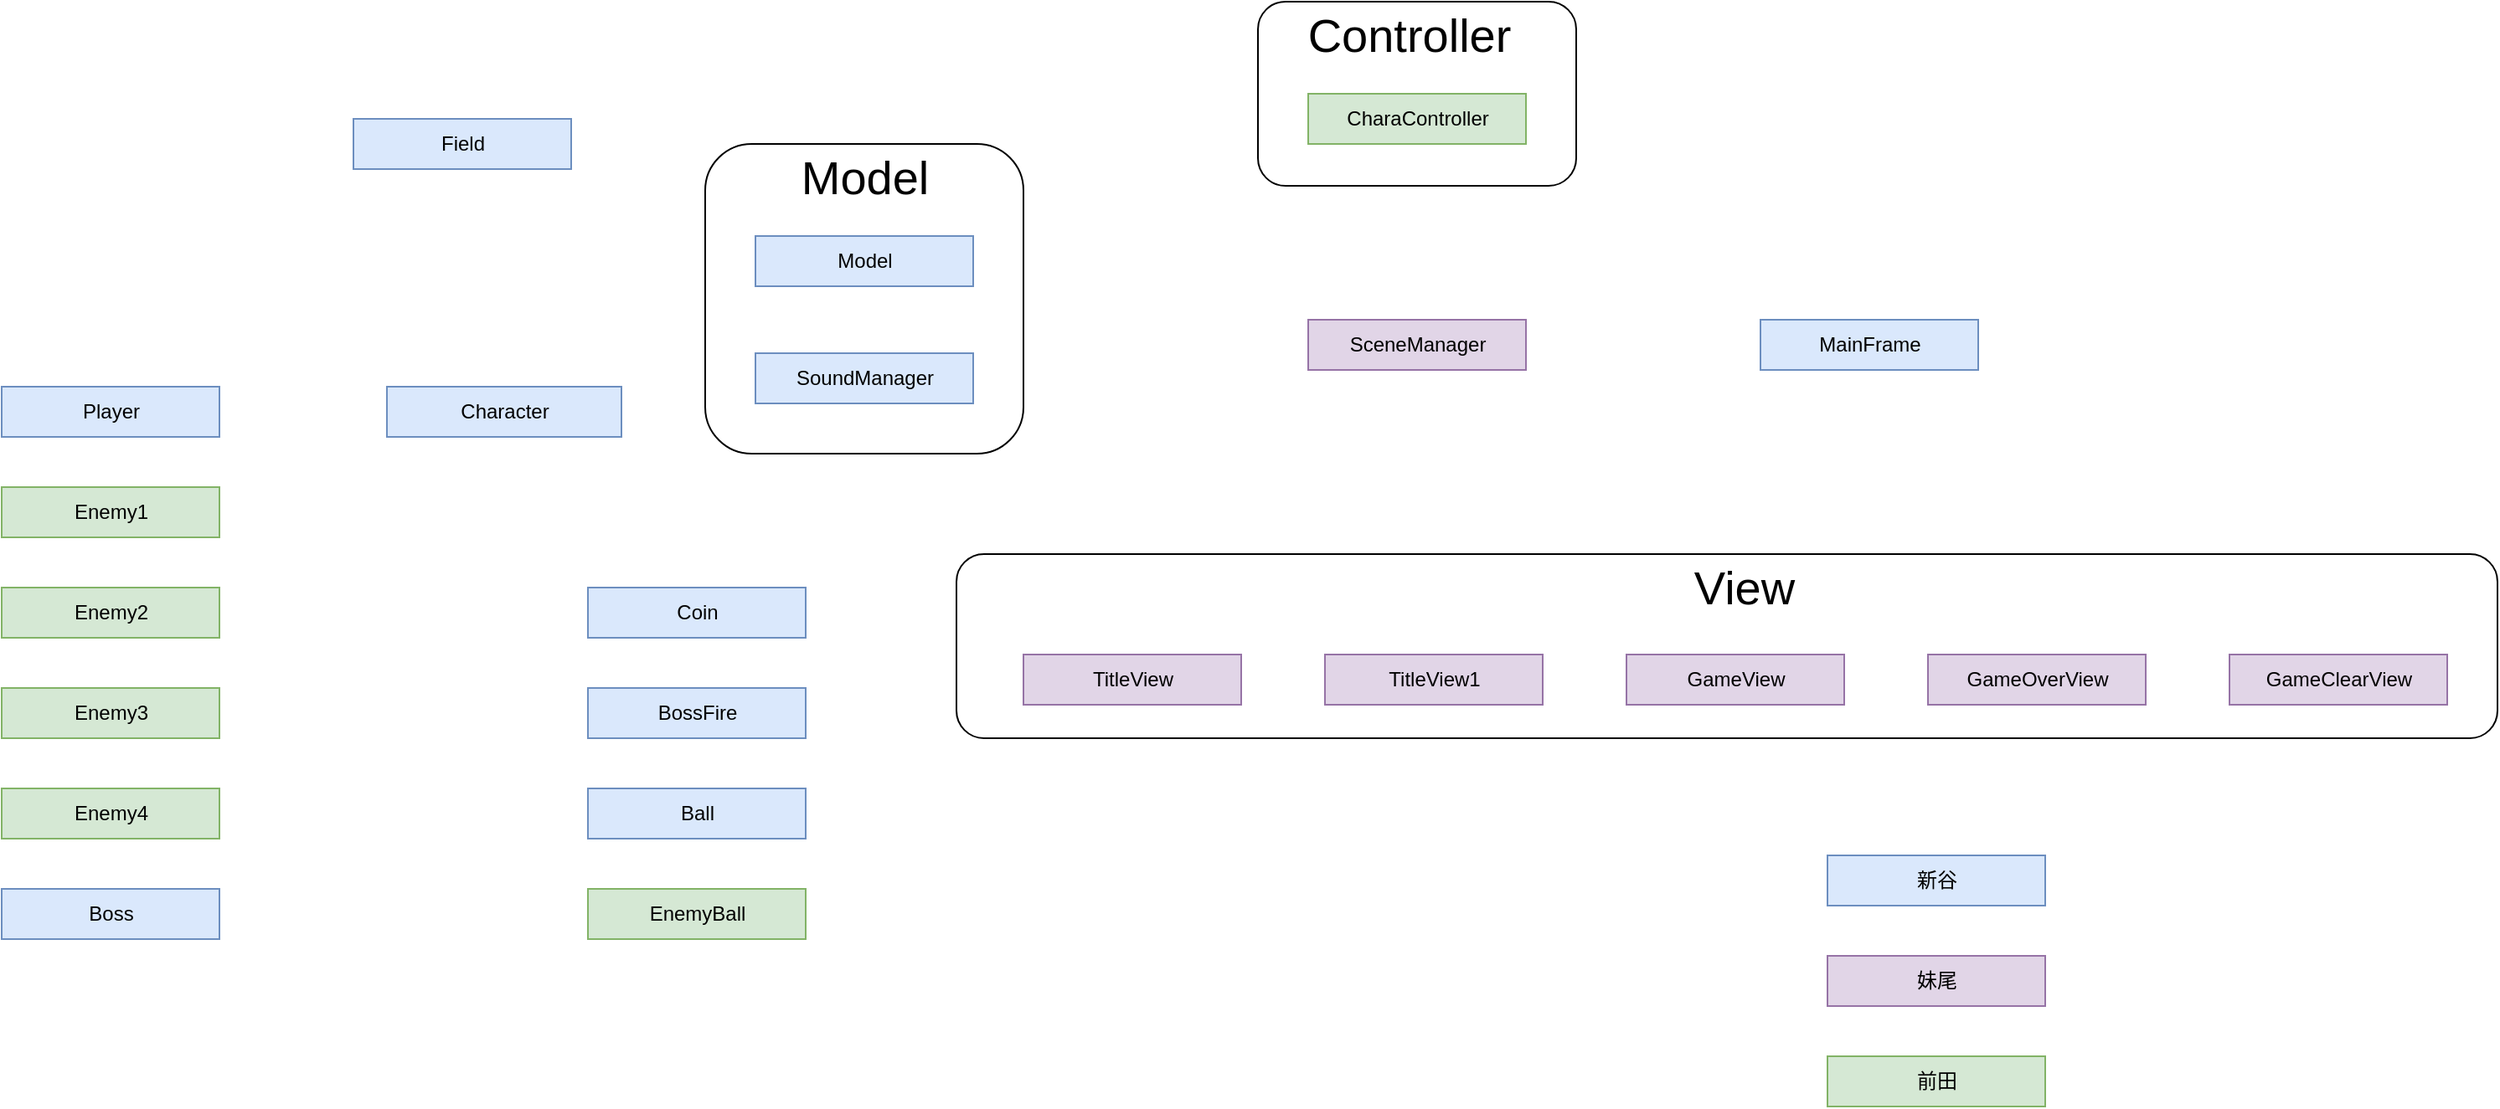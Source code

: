 <mxfile version="14.2.7" type="device"><diagram id="C5RBs43oDa-KdzZeNtuy" name="Page-1"><mxGraphModel dx="1422" dy="762" grid="1" gridSize="10" guides="1" tooltips="1" connect="1" arrows="0" fold="1" page="1" pageScale="1" pageWidth="1600" pageHeight="900" math="0" shadow="0"><root><object label="" id="WIyWlLk6GJQsqaUBKTNV-0"><mxCell/></object><mxCell id="WIyWlLk6GJQsqaUBKTNV-1" parent="WIyWlLk6GJQsqaUBKTNV-0"/><mxCell id="lhQk18rv9-sTuvD8RSH--43" value="" style="rounded=1;whiteSpace=wrap;html=1;" vertex="1" parent="WIyWlLk6GJQsqaUBKTNV-1"><mxGeometry x="600" y="380" width="920" height="110" as="geometry"/></mxCell><mxCell id="lhQk18rv9-sTuvD8RSH--42" value="" style="rounded=1;whiteSpace=wrap;html=1;" vertex="1" parent="WIyWlLk6GJQsqaUBKTNV-1"><mxGeometry x="780" y="50" width="190" height="110" as="geometry"/></mxCell><mxCell id="lhQk18rv9-sTuvD8RSH--38" value="" style="rounded=1;whiteSpace=wrap;html=1;" vertex="1" parent="WIyWlLk6GJQsqaUBKTNV-1"><mxGeometry x="450" y="135" width="190" height="185" as="geometry"/></mxCell><mxCell id="lhQk18rv9-sTuvD8RSH--0" value="Enemy4" style="html=1;fillColor=#d5e8d4;strokeColor=#82b366;" vertex="1" parent="WIyWlLk6GJQsqaUBKTNV-1"><mxGeometry x="30" y="520" width="130" height="30" as="geometry"/></mxCell><mxCell id="lhQk18rv9-sTuvD8RSH--2" value="Character" style="html=1;fillColor=#dae8fc;strokeColor=#6c8ebf;" vertex="1" parent="WIyWlLk6GJQsqaUBKTNV-1"><mxGeometry x="260" y="280" width="140" height="30" as="geometry"/></mxCell><mxCell id="lhQk18rv9-sTuvD8RSH--3" value="Enemy3" style="html=1;fillColor=#d5e8d4;strokeColor=#82b366;" vertex="1" parent="WIyWlLk6GJQsqaUBKTNV-1"><mxGeometry x="30" y="460" width="130" height="30" as="geometry"/></mxCell><mxCell id="lhQk18rv9-sTuvD8RSH--4" value="Enemy2" style="html=1;fillColor=#d5e8d4;strokeColor=#82b366;" vertex="1" parent="WIyWlLk6GJQsqaUBKTNV-1"><mxGeometry x="30" y="400" width="130" height="30" as="geometry"/></mxCell><mxCell id="lhQk18rv9-sTuvD8RSH--5" value="Player" style="html=1;fillColor=#dae8fc;strokeColor=#6c8ebf;" vertex="1" parent="WIyWlLk6GJQsqaUBKTNV-1"><mxGeometry x="30" y="280" width="130" height="30" as="geometry"/></mxCell><mxCell id="lhQk18rv9-sTuvD8RSH--6" value="Enemy1" style="html=1;fillColor=#d5e8d4;strokeColor=#82b366;" vertex="1" parent="WIyWlLk6GJQsqaUBKTNV-1"><mxGeometry x="30" y="340" width="130" height="30" as="geometry"/></mxCell><mxCell id="lhQk18rv9-sTuvD8RSH--7" value="BossFire" style="html=1;fillColor=#dae8fc;strokeColor=#6c8ebf;" vertex="1" parent="WIyWlLk6GJQsqaUBKTNV-1"><mxGeometry x="380" y="460" width="130" height="30" as="geometry"/></mxCell><mxCell id="lhQk18rv9-sTuvD8RSH--8" value="Boss" style="html=1;fillColor=#dae8fc;strokeColor=#6c8ebf;" vertex="1" parent="WIyWlLk6GJQsqaUBKTNV-1"><mxGeometry x="30" y="580" width="130" height="30" as="geometry"/></mxCell><mxCell id="lhQk18rv9-sTuvD8RSH--9" value="Ball" style="html=1;fillColor=#dae8fc;strokeColor=#6c8ebf;" vertex="1" parent="WIyWlLk6GJQsqaUBKTNV-1"><mxGeometry x="380" y="520" width="130" height="30" as="geometry"/></mxCell><mxCell id="lhQk18rv9-sTuvD8RSH--10" value="EnemyBall" style="html=1;fillColor=#d5e8d4;strokeColor=#82b366;" vertex="1" parent="WIyWlLk6GJQsqaUBKTNV-1"><mxGeometry x="380" y="580" width="130" height="30" as="geometry"/></mxCell><mxCell id="lhQk18rv9-sTuvD8RSH--12" value="CharaController" style="html=1;fillColor=#d5e8d4;strokeColor=#82b366;" vertex="1" parent="WIyWlLk6GJQsqaUBKTNV-1"><mxGeometry x="810" y="105" width="130" height="30" as="geometry"/></mxCell><mxCell id="lhQk18rv9-sTuvD8RSH--13" value="Model" style="html=1;fillColor=#dae8fc;strokeColor=#6c8ebf;" vertex="1" parent="WIyWlLk6GJQsqaUBKTNV-1"><mxGeometry x="480" y="190" width="130" height="30" as="geometry"/></mxCell><mxCell id="lhQk18rv9-sTuvD8RSH--14" value="GameView" style="html=1;fillColor=#e1d5e7;strokeColor=#9673a6;" vertex="1" parent="WIyWlLk6GJQsqaUBKTNV-1"><mxGeometry x="1000" y="440" width="130" height="30" as="geometry"/></mxCell><mxCell id="lhQk18rv9-sTuvD8RSH--15" value="GameOverView" style="html=1;fillColor=#e1d5e7;strokeColor=#9673a6;" vertex="1" parent="WIyWlLk6GJQsqaUBKTNV-1"><mxGeometry x="1180" y="440" width="130" height="30" as="geometry"/></mxCell><mxCell id="lhQk18rv9-sTuvD8RSH--16" value="TitleView" style="html=1;fillColor=#e1d5e7;strokeColor=#9673a6;" vertex="1" parent="WIyWlLk6GJQsqaUBKTNV-1"><mxGeometry x="640" y="440" width="130" height="30" as="geometry"/></mxCell><mxCell id="lhQk18rv9-sTuvD8RSH--17" value="TitleView1" style="html=1;fillColor=#e1d5e7;strokeColor=#9673a6;" vertex="1" parent="WIyWlLk6GJQsqaUBKTNV-1"><mxGeometry x="820" y="440" width="130" height="30" as="geometry"/></mxCell><mxCell id="lhQk18rv9-sTuvD8RSH--32" value="Field" style="html=1;fillColor=#dae8fc;strokeColor=#6c8ebf;" vertex="1" parent="WIyWlLk6GJQsqaUBKTNV-1"><mxGeometry x="240" y="120" width="130" height="30" as="geometry"/></mxCell><mxCell id="lhQk18rv9-sTuvD8RSH--33" value="MainFrame" style="html=1;fillColor=#dae8fc;strokeColor=#6c8ebf;" vertex="1" parent="WIyWlLk6GJQsqaUBKTNV-1"><mxGeometry x="1080" y="240" width="130" height="30" as="geometry"/></mxCell><mxCell id="lhQk18rv9-sTuvD8RSH--34" value="SceneManager" style="html=1;fillColor=#e1d5e7;strokeColor=#9673a6;" vertex="1" parent="WIyWlLk6GJQsqaUBKTNV-1"><mxGeometry x="810" y="240" width="130" height="30" as="geometry"/></mxCell><mxCell id="lhQk18rv9-sTuvD8RSH--35" value="Coin" style="html=1;fillColor=#dae8fc;strokeColor=#6c8ebf;" vertex="1" parent="WIyWlLk6GJQsqaUBKTNV-1"><mxGeometry x="380" y="400" width="130" height="30" as="geometry"/></mxCell><mxCell id="lhQk18rv9-sTuvD8RSH--40" value="Model" style="text;html=1;align=center;verticalAlign=middle;resizable=0;points=[];autosize=1;fontSize=28;" vertex="1" parent="WIyWlLk6GJQsqaUBKTNV-1"><mxGeometry x="500" y="135" width="90" height="40" as="geometry"/></mxCell><mxCell id="lhQk18rv9-sTuvD8RSH--41" value="Controller" style="text;html=1;align=center;verticalAlign=middle;resizable=0;points=[];autosize=1;fontSize=28;" vertex="1" parent="WIyWlLk6GJQsqaUBKTNV-1"><mxGeometry x="800" y="50" width="140" height="40" as="geometry"/></mxCell><mxCell id="lhQk18rv9-sTuvD8RSH--44" value="View" style="text;html=1;align=center;verticalAlign=middle;resizable=0;points=[];autosize=1;fontSize=28;" vertex="1" parent="WIyWlLk6GJQsqaUBKTNV-1"><mxGeometry x="1030" y="380" width="80" height="40" as="geometry"/></mxCell><mxCell id="lhQk18rv9-sTuvD8RSH--47" value="SoundManager" style="html=1;fillColor=#dae8fc;strokeColor=#6c8ebf;" vertex="1" parent="WIyWlLk6GJQsqaUBKTNV-1"><mxGeometry x="480" y="260" width="130" height="30" as="geometry"/></mxCell><mxCell id="lhQk18rv9-sTuvD8RSH--48" value="GameClearView" style="html=1;fillColor=#e1d5e7;strokeColor=#9673a6;" vertex="1" parent="WIyWlLk6GJQsqaUBKTNV-1"><mxGeometry x="1360" y="440" width="130" height="30" as="geometry"/></mxCell><mxCell id="lhQk18rv9-sTuvD8RSH--49" value="新谷" style="html=1;fillColor=#dae8fc;strokeColor=#6c8ebf;" vertex="1" parent="WIyWlLk6GJQsqaUBKTNV-1"><mxGeometry x="1120" y="560" width="130" height="30" as="geometry"/></mxCell><mxCell id="lhQk18rv9-sTuvD8RSH--50" value="妹尾" style="html=1;fillColor=#e1d5e7;strokeColor=#9673a6;" vertex="1" parent="WIyWlLk6GJQsqaUBKTNV-1"><mxGeometry x="1120" y="620" width="130" height="30" as="geometry"/></mxCell><mxCell id="lhQk18rv9-sTuvD8RSH--51" value="前田" style="html=1;fillColor=#d5e8d4;strokeColor=#82b366;" vertex="1" parent="WIyWlLk6GJQsqaUBKTNV-1"><mxGeometry x="1120" y="680" width="130" height="30" as="geometry"/></mxCell></root></mxGraphModel></diagram></mxfile>